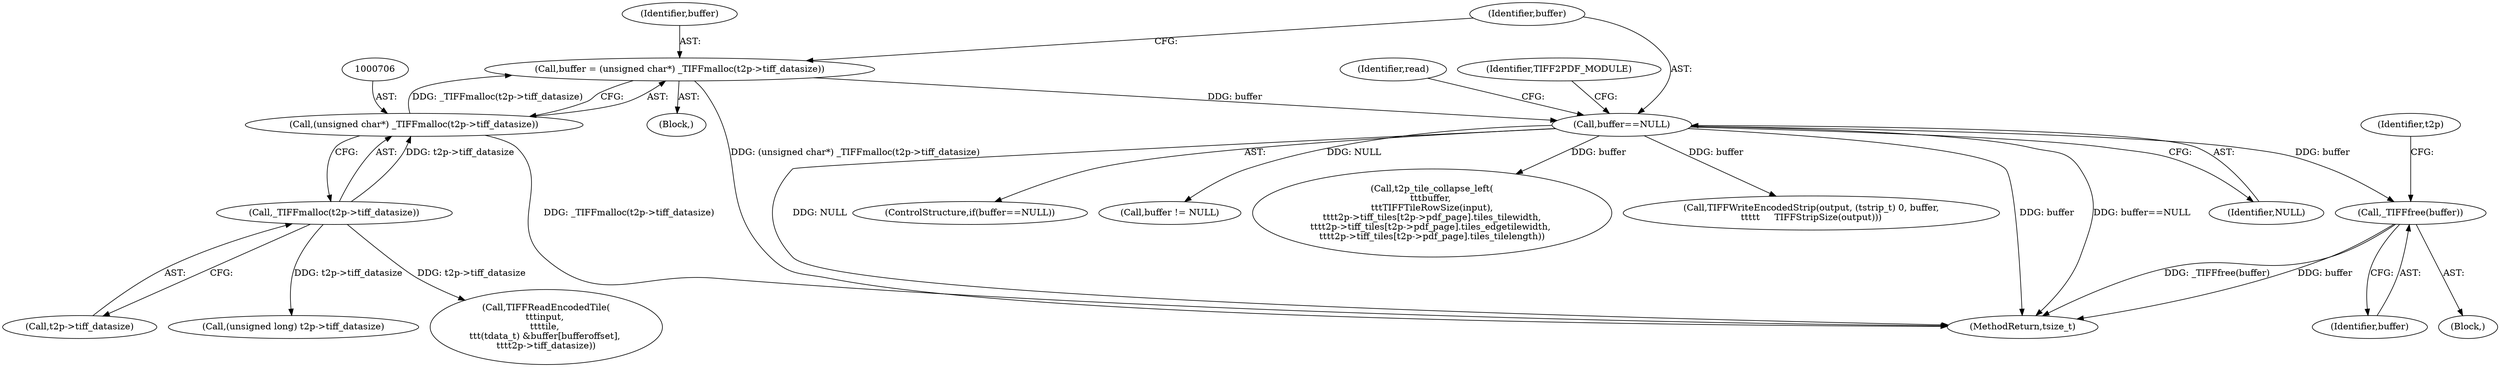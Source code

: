 digraph "0_libtiff_c7153361a4041260719b340f73f2f76@API" {
"1000759" [label="(Call,_TIFFfree(buffer))"];
"1000712" [label="(Call,buffer==NULL)"];
"1000703" [label="(Call,buffer = (unsigned char*) _TIFFmalloc(t2p->tiff_datasize))"];
"1000705" [label="(Call,(unsigned char*) _TIFFmalloc(t2p->tiff_datasize))"];
"1000707" [label="(Call,_TIFFmalloc(t2p->tiff_datasize))"];
"1001530" [label="(MethodReturn,tsize_t)"];
"1000707" [label="(Call,_TIFFmalloc(t2p->tiff_datasize))"];
"1000719" [label="(Call,(unsigned long) t2p->tiff_datasize)"];
"1000714" [label="(Identifier,NULL)"];
"1000712" [label="(Call,buffer==NULL)"];
"1000705" [label="(Call,(unsigned char*) _TIFFmalloc(t2p->tiff_datasize))"];
"1000759" [label="(Call,_TIFFfree(buffer))"];
"1000735" [label="(Call,TIFFReadEncodedTile(\n\t\t\tinput, \n\t\t\ttile, \n\t\t\t(tdata_t) &buffer[bufferoffset], \n\t\t\tt2p->tiff_datasize))"];
"1000711" [label="(ControlStructure,if(buffer==NULL))"];
"1000760" [label="(Identifier,buffer)"];
"1001496" [label="(Call,buffer != NULL)"];
"1000703" [label="(Call,buffer = (unsigned char*) _TIFFmalloc(t2p->tiff_datasize))"];
"1000752" [label="(Block,)"];
"1000704" [label="(Identifier,buffer)"];
"1000763" [label="(Identifier,t2p)"];
"1000734" [label="(Identifier,read)"];
"1000713" [label="(Identifier,buffer)"];
"1001132" [label="(Call,t2p_tile_collapse_left(\n\t\t\tbuffer, \n\t\t\tTIFFTileRowSize(input),\n\t\t\tt2p->tiff_tiles[t2p->pdf_page].tiles_tilewidth,\n\t\t\tt2p->tiff_tiles[t2p->pdf_page].tiles_edgetilewidth, \n\t\t\tt2p->tiff_tiles[t2p->pdf_page].tiles_tilelength))"];
"1001487" [label="(Call,TIFFWriteEncodedStrip(output, (tstrip_t) 0, buffer,\n\t\t\t\t\t     TIFFStripSize(output)))"];
"1000708" [label="(Call,t2p->tiff_datasize)"];
"1000702" [label="(Block,)"];
"1000717" [label="(Identifier,TIFF2PDF_MODULE)"];
"1000759" -> "1000752"  [label="AST: "];
"1000759" -> "1000760"  [label="CFG: "];
"1000760" -> "1000759"  [label="AST: "];
"1000763" -> "1000759"  [label="CFG: "];
"1000759" -> "1001530"  [label="DDG: buffer"];
"1000759" -> "1001530"  [label="DDG: _TIFFfree(buffer)"];
"1000712" -> "1000759"  [label="DDG: buffer"];
"1000712" -> "1000711"  [label="AST: "];
"1000712" -> "1000714"  [label="CFG: "];
"1000713" -> "1000712"  [label="AST: "];
"1000714" -> "1000712"  [label="AST: "];
"1000717" -> "1000712"  [label="CFG: "];
"1000734" -> "1000712"  [label="CFG: "];
"1000712" -> "1001530"  [label="DDG: NULL"];
"1000712" -> "1001530"  [label="DDG: buffer==NULL"];
"1000712" -> "1001530"  [label="DDG: buffer"];
"1000703" -> "1000712"  [label="DDG: buffer"];
"1000712" -> "1001132"  [label="DDG: buffer"];
"1000712" -> "1001487"  [label="DDG: buffer"];
"1000712" -> "1001496"  [label="DDG: NULL"];
"1000703" -> "1000702"  [label="AST: "];
"1000703" -> "1000705"  [label="CFG: "];
"1000704" -> "1000703"  [label="AST: "];
"1000705" -> "1000703"  [label="AST: "];
"1000713" -> "1000703"  [label="CFG: "];
"1000703" -> "1001530"  [label="DDG: (unsigned char*) _TIFFmalloc(t2p->tiff_datasize)"];
"1000705" -> "1000703"  [label="DDG: _TIFFmalloc(t2p->tiff_datasize)"];
"1000705" -> "1000707"  [label="CFG: "];
"1000706" -> "1000705"  [label="AST: "];
"1000707" -> "1000705"  [label="AST: "];
"1000705" -> "1001530"  [label="DDG: _TIFFmalloc(t2p->tiff_datasize)"];
"1000707" -> "1000705"  [label="DDG: t2p->tiff_datasize"];
"1000707" -> "1000708"  [label="CFG: "];
"1000708" -> "1000707"  [label="AST: "];
"1000707" -> "1000719"  [label="DDG: t2p->tiff_datasize"];
"1000707" -> "1000735"  [label="DDG: t2p->tiff_datasize"];
}
